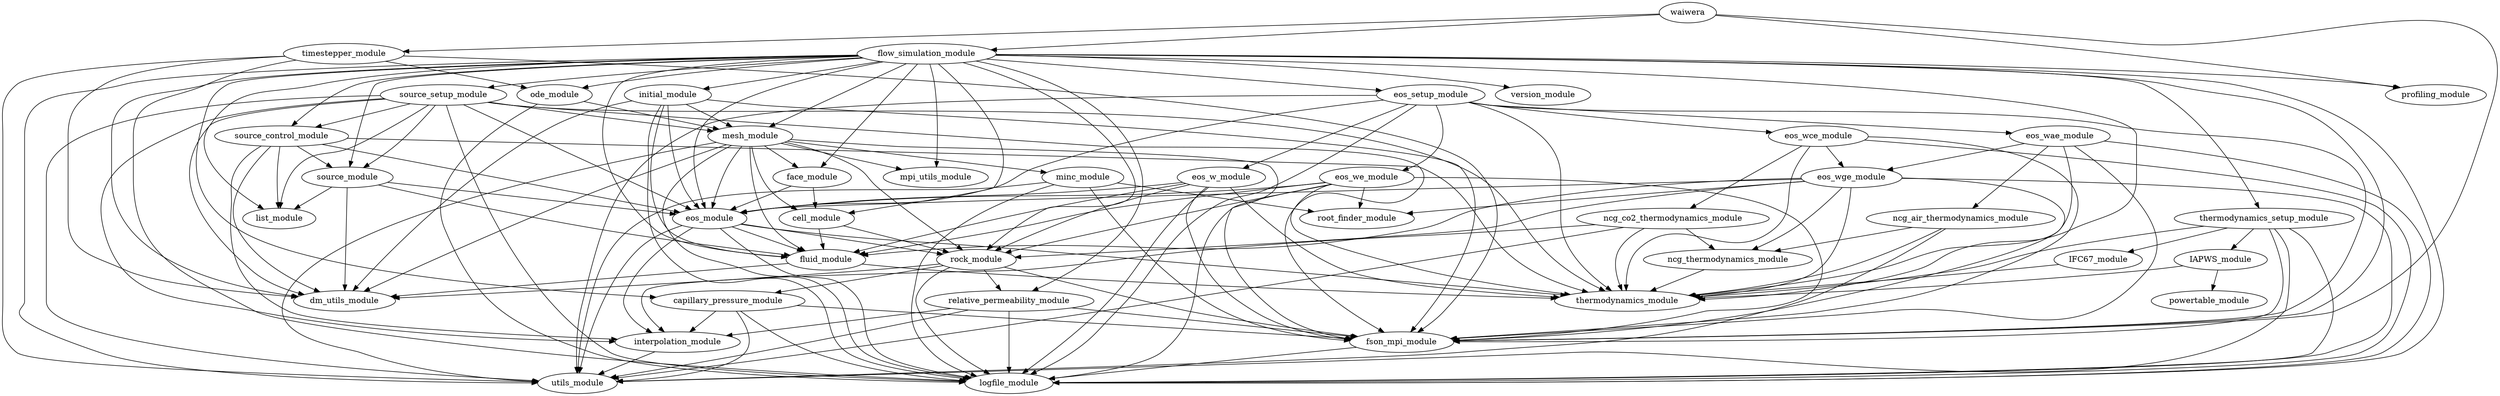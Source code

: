 digraph waiwera{
        IAPWS_module -> powertable_module
        IAPWS_module -> thermodynamics_module
        IFC67_module -> thermodynamics_module
        capillary_pressure_module -> fson_mpi_module
        capillary_pressure_module -> interpolation_module
        capillary_pressure_module -> logfile_module
        capillary_pressure_module -> utils_module
        cell_module -> fluid_module
        cell_module -> rock_module
        eos_module -> fluid_module
        eos_module -> interpolation_module
        eos_module -> logfile_module
        eos_module -> rock_module
        eos_module -> thermodynamics_module
        eos_module -> utils_module
        eos_setup_module -> eos_module
        eos_setup_module -> eos_w_module
        eos_setup_module -> eos_wae_module
        eos_setup_module -> eos_wce_module
        eos_setup_module -> eos_we_module
        eos_setup_module -> fson_mpi_module
        eos_setup_module -> logfile_module
        eos_setup_module -> thermodynamics_module
        eos_setup_module -> utils_module
        eos_w_module -> eos_module
        eos_w_module -> fluid_module
        eos_w_module -> fson_mpi_module
        eos_w_module -> logfile_module
        eos_w_module -> rock_module
        eos_w_module -> thermodynamics_module
        eos_wae_module -> eos_wge_module
        eos_wae_module -> fson_mpi_module
        eos_wae_module -> logfile_module
        eos_wae_module -> ncg_air_thermodynamics_module
        eos_wae_module -> thermodynamics_module
        eos_wce_module -> eos_wge_module
        eos_wce_module -> fson_mpi_module
        eos_wce_module -> logfile_module
        eos_wce_module -> ncg_co2_thermodynamics_module
        eos_wce_module -> thermodynamics_module
        eos_we_module -> eos_module
        eos_we_module -> fluid_module
        eos_we_module -> fson_mpi_module
        eos_we_module -> logfile_module
        eos_we_module -> rock_module
        eos_we_module -> root_finder_module
        eos_we_module -> thermodynamics_module
        eos_wge_module -> eos_module
        eos_wge_module -> fluid_module
        eos_wge_module -> fson_mpi_module
        eos_wge_module -> logfile_module
        eos_wge_module -> ncg_thermodynamics_module
        eos_wge_module -> rock_module
        eos_wge_module -> root_finder_module
        eos_wge_module -> thermodynamics_module
        face_module -> cell_module
        face_module -> eos_module
        flow_simulation_module -> capillary_pressure_module
        flow_simulation_module -> cell_module
        flow_simulation_module -> dm_utils_module
        flow_simulation_module -> eos_module
        flow_simulation_module -> eos_setup_module
        flow_simulation_module -> face_module
        flow_simulation_module -> fluid_module
        flow_simulation_module -> fson_mpi_module
        flow_simulation_module -> initial_module
        flow_simulation_module -> list_module
        flow_simulation_module -> logfile_module
        flow_simulation_module -> mesh_module
        flow_simulation_module -> mpi_utils_module
        flow_simulation_module -> ode_module
        flow_simulation_module -> profiling_module
        flow_simulation_module -> relative_permeability_module
        flow_simulation_module -> rock_module
        flow_simulation_module -> source_control_module
        flow_simulation_module -> source_module
        flow_simulation_module -> source_setup_module
        flow_simulation_module -> thermodynamics_module
        flow_simulation_module -> thermodynamics_setup_module
        flow_simulation_module -> utils_module
        flow_simulation_module -> version_module
        fluid_module -> dm_utils_module
        fluid_module -> thermodynamics_module
        fson_mpi_module -> logfile_module
        initial_module -> dm_utils_module
        initial_module -> eos_module
        initial_module -> fluid_module
        initial_module -> fson_mpi_module
        initial_module -> logfile_module
        initial_module -> mesh_module
        interpolation_module -> utils_module
        mesh_module -> cell_module
        mesh_module -> dm_utils_module
        mesh_module -> eos_module
        mesh_module -> face_module
        mesh_module -> fluid_module
        mesh_module -> fson_mpi_module
        mesh_module -> logfile_module
        mesh_module -> minc_module
        mesh_module -> mpi_utils_module
        mesh_module -> rock_module
        mesh_module -> utils_module
        minc_module -> fson_mpi_module
        minc_module -> logfile_module
        minc_module -> root_finder_module
        minc_module -> utils_module
        ncg_air_thermodynamics_module -> ncg_thermodynamics_module
        ncg_air_thermodynamics_module -> thermodynamics_module
        ncg_air_thermodynamics_module -> utils_module
        ncg_co2_thermodynamics_module -> interpolation_module
        ncg_co2_thermodynamics_module -> ncg_thermodynamics_module
        ncg_co2_thermodynamics_module -> thermodynamics_module
        ncg_co2_thermodynamics_module -> utils_module
        ncg_thermodynamics_module -> thermodynamics_module
        ode_module -> logfile_module
        ode_module -> mesh_module
        relative_permeability_module -> fson_mpi_module
        relative_permeability_module -> interpolation_module
        relative_permeability_module -> logfile_module
        relative_permeability_module -> utils_module
        rock_module -> capillary_pressure_module
        rock_module -> dm_utils_module
        rock_module -> fson_mpi_module
        rock_module -> logfile_module
        rock_module -> relative_permeability_module
        source_control_module -> dm_utils_module
        source_control_module -> eos_module
        source_control_module -> interpolation_module
        source_control_module -> list_module
        source_control_module -> source_module
        source_control_module -> thermodynamics_module
        source_module -> dm_utils_module
        source_module -> eos_module
        source_module -> fluid_module
        source_module -> list_module
        source_setup_module -> dm_utils_module
        source_setup_module -> eos_module
        source_setup_module -> fson_mpi_module
        source_setup_module -> interpolation_module
        source_setup_module -> list_module
        source_setup_module -> logfile_module
        source_setup_module -> mesh_module
        source_setup_module -> source_control_module
        source_setup_module -> source_module
        source_setup_module -> thermodynamics_module
        source_setup_module -> utils_module
        thermodynamics_setup_module -> IAPWS_module
        thermodynamics_setup_module -> IFC67_module
        thermodynamics_setup_module -> fson_mpi_module
        thermodynamics_setup_module -> logfile_module
        thermodynamics_setup_module -> thermodynamics_module
        thermodynamics_setup_module -> utils_module
        timestepper_module -> dm_utils_module
        timestepper_module -> fson_mpi_module
        timestepper_module -> logfile_module
        timestepper_module -> ode_module
        timestepper_module -> utils_module
        waiwera -> flow_simulation_module
        waiwera -> fson_mpi_module
        waiwera -> profiling_module
        waiwera -> timestepper_module
}
